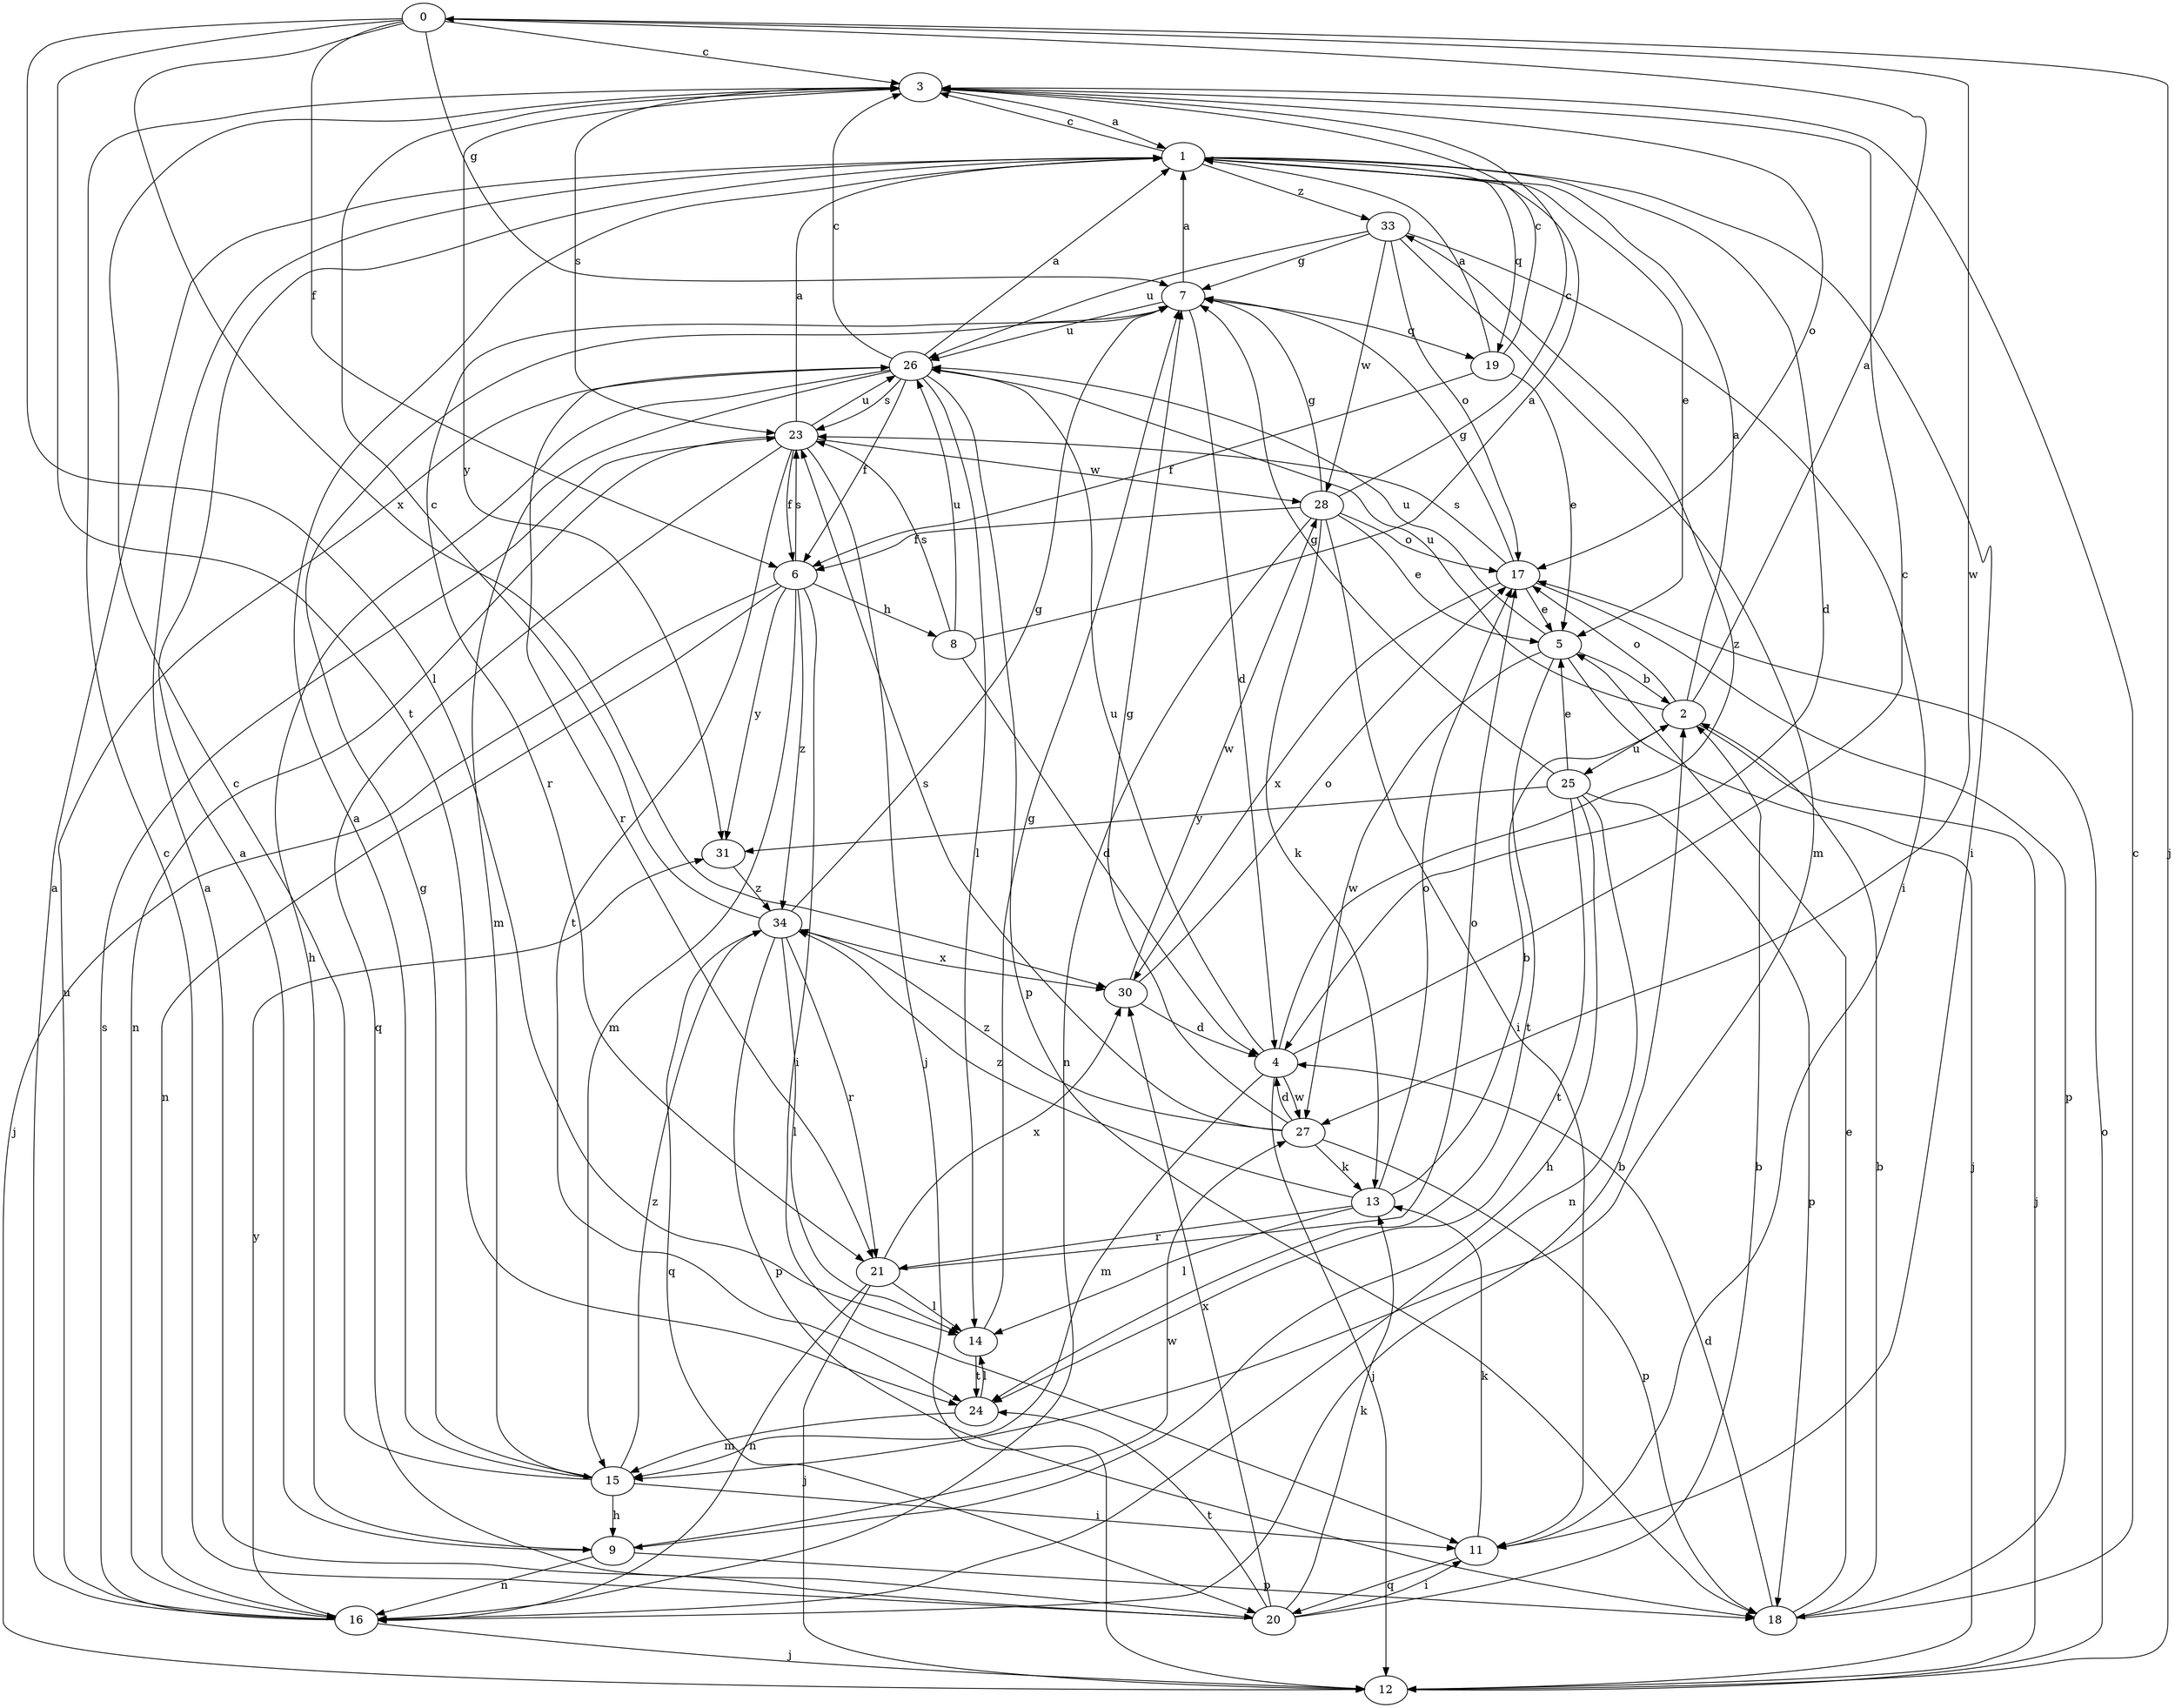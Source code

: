 strict digraph  {
0;
1;
2;
3;
4;
5;
6;
7;
8;
9;
11;
12;
13;
14;
15;
16;
17;
18;
19;
20;
21;
23;
24;
25;
26;
27;
28;
30;
31;
33;
34;
0 -> 3  [label=c];
0 -> 6  [label=f];
0 -> 7  [label=g];
0 -> 12  [label=j];
0 -> 14  [label=l];
0 -> 24  [label=t];
0 -> 27  [label=w];
0 -> 30  [label=x];
1 -> 3  [label=c];
1 -> 4  [label=d];
1 -> 5  [label=e];
1 -> 11  [label=i];
1 -> 19  [label=q];
1 -> 33  [label=z];
2 -> 0  [label=a];
2 -> 1  [label=a];
2 -> 12  [label=j];
2 -> 17  [label=o];
2 -> 25  [label=u];
2 -> 26  [label=u];
3 -> 1  [label=a];
3 -> 17  [label=o];
3 -> 23  [label=s];
3 -> 31  [label=y];
4 -> 3  [label=c];
4 -> 12  [label=j];
4 -> 15  [label=m];
4 -> 26  [label=u];
4 -> 27  [label=w];
4 -> 33  [label=z];
5 -> 2  [label=b];
5 -> 12  [label=j];
5 -> 24  [label=t];
5 -> 26  [label=u];
5 -> 27  [label=w];
6 -> 8  [label=h];
6 -> 11  [label=i];
6 -> 12  [label=j];
6 -> 15  [label=m];
6 -> 16  [label=n];
6 -> 23  [label=s];
6 -> 31  [label=y];
6 -> 34  [label=z];
7 -> 1  [label=a];
7 -> 4  [label=d];
7 -> 19  [label=q];
7 -> 21  [label=r];
7 -> 26  [label=u];
8 -> 1  [label=a];
8 -> 4  [label=d];
8 -> 23  [label=s];
8 -> 26  [label=u];
9 -> 1  [label=a];
9 -> 16  [label=n];
9 -> 18  [label=p];
9 -> 27  [label=w];
11 -> 13  [label=k];
11 -> 20  [label=q];
12 -> 17  [label=o];
13 -> 2  [label=b];
13 -> 14  [label=l];
13 -> 17  [label=o];
13 -> 21  [label=r];
13 -> 34  [label=z];
14 -> 7  [label=g];
14 -> 24  [label=t];
15 -> 1  [label=a];
15 -> 3  [label=c];
15 -> 7  [label=g];
15 -> 9  [label=h];
15 -> 11  [label=i];
15 -> 34  [label=z];
16 -> 1  [label=a];
16 -> 2  [label=b];
16 -> 12  [label=j];
16 -> 23  [label=s];
16 -> 26  [label=u];
16 -> 31  [label=y];
17 -> 5  [label=e];
17 -> 7  [label=g];
17 -> 18  [label=p];
17 -> 23  [label=s];
17 -> 30  [label=x];
18 -> 2  [label=b];
18 -> 3  [label=c];
18 -> 4  [label=d];
18 -> 5  [label=e];
19 -> 1  [label=a];
19 -> 3  [label=c];
19 -> 5  [label=e];
19 -> 6  [label=f];
20 -> 1  [label=a];
20 -> 2  [label=b];
20 -> 3  [label=c];
20 -> 11  [label=i];
20 -> 13  [label=k];
20 -> 24  [label=t];
20 -> 30  [label=x];
21 -> 12  [label=j];
21 -> 14  [label=l];
21 -> 16  [label=n];
21 -> 17  [label=o];
21 -> 30  [label=x];
23 -> 1  [label=a];
23 -> 6  [label=f];
23 -> 12  [label=j];
23 -> 16  [label=n];
23 -> 20  [label=q];
23 -> 24  [label=t];
23 -> 26  [label=u];
23 -> 28  [label=w];
24 -> 14  [label=l];
24 -> 15  [label=m];
25 -> 5  [label=e];
25 -> 7  [label=g];
25 -> 9  [label=h];
25 -> 16  [label=n];
25 -> 18  [label=p];
25 -> 24  [label=t];
25 -> 31  [label=y];
26 -> 1  [label=a];
26 -> 3  [label=c];
26 -> 6  [label=f];
26 -> 9  [label=h];
26 -> 14  [label=l];
26 -> 15  [label=m];
26 -> 18  [label=p];
26 -> 21  [label=r];
26 -> 23  [label=s];
27 -> 4  [label=d];
27 -> 7  [label=g];
27 -> 13  [label=k];
27 -> 18  [label=p];
27 -> 23  [label=s];
27 -> 34  [label=z];
28 -> 3  [label=c];
28 -> 5  [label=e];
28 -> 6  [label=f];
28 -> 7  [label=g];
28 -> 11  [label=i];
28 -> 13  [label=k];
28 -> 16  [label=n];
28 -> 17  [label=o];
30 -> 4  [label=d];
30 -> 17  [label=o];
30 -> 28  [label=w];
31 -> 34  [label=z];
33 -> 7  [label=g];
33 -> 11  [label=i];
33 -> 15  [label=m];
33 -> 17  [label=o];
33 -> 26  [label=u];
33 -> 28  [label=w];
34 -> 3  [label=c];
34 -> 7  [label=g];
34 -> 14  [label=l];
34 -> 18  [label=p];
34 -> 20  [label=q];
34 -> 21  [label=r];
34 -> 30  [label=x];
}
